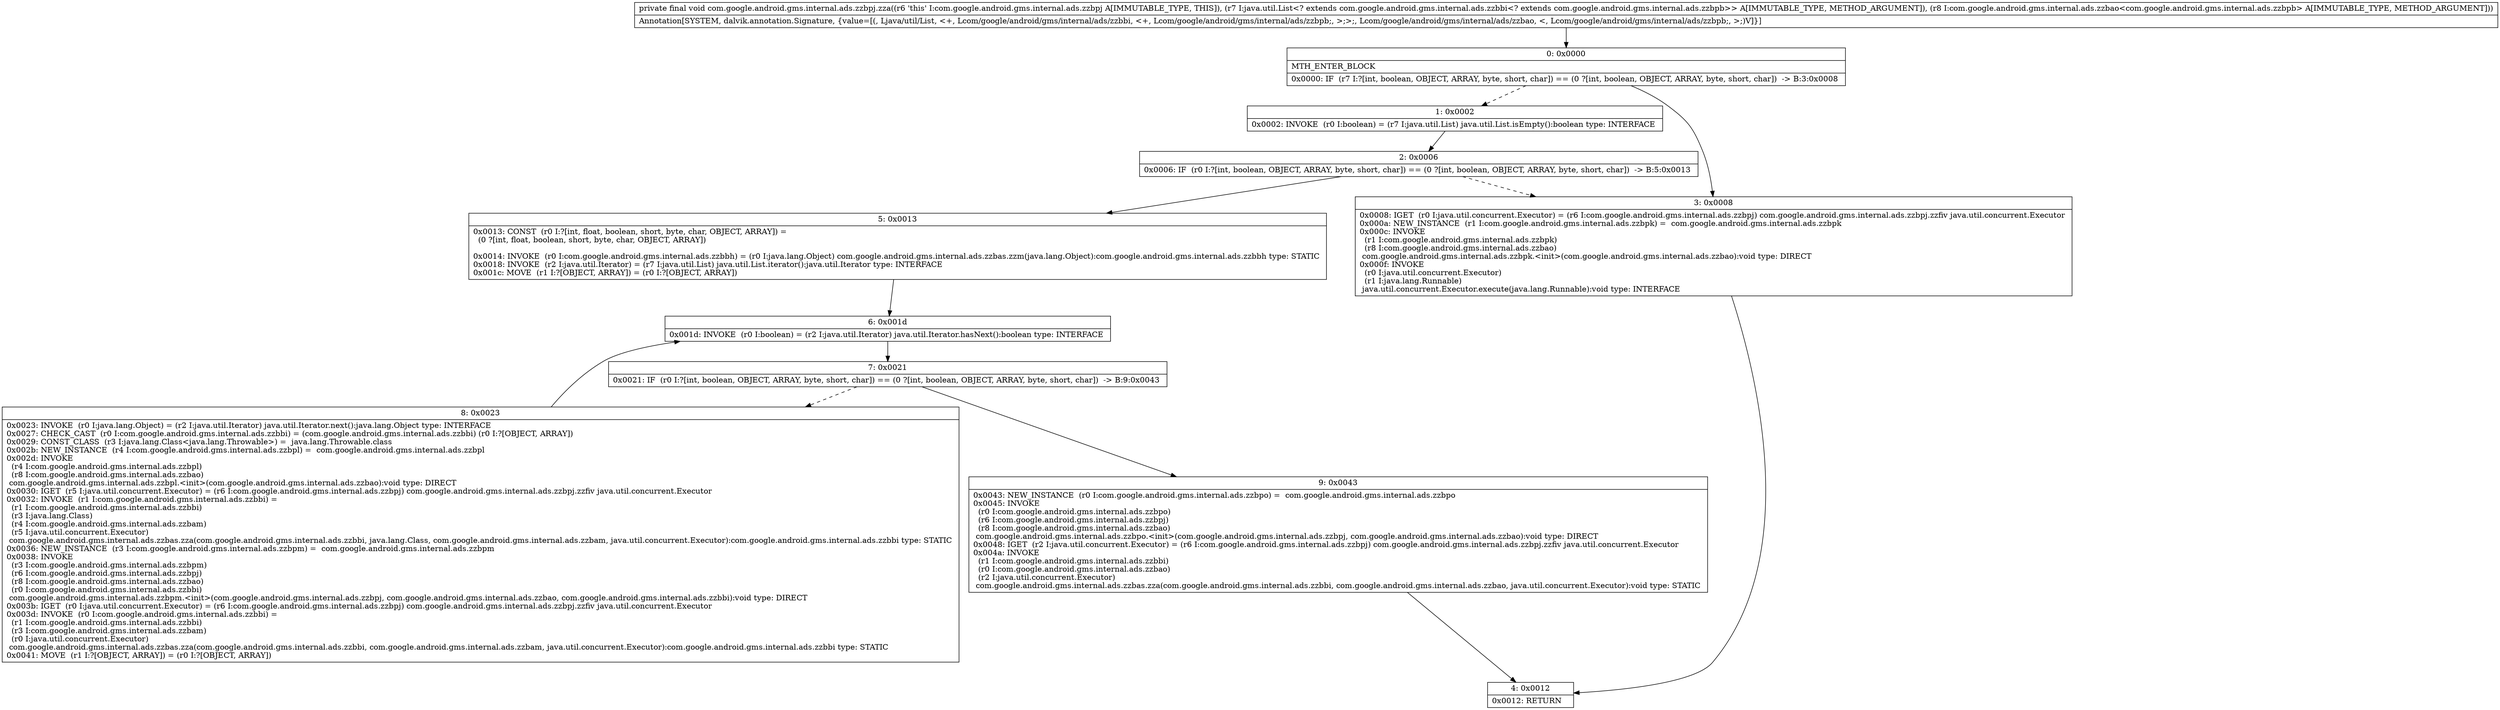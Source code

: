 digraph "CFG forcom.google.android.gms.internal.ads.zzbpj.zza(Ljava\/util\/List;Lcom\/google\/android\/gms\/internal\/ads\/zzbao;)V" {
Node_0 [shape=record,label="{0\:\ 0x0000|MTH_ENTER_BLOCK\l|0x0000: IF  (r7 I:?[int, boolean, OBJECT, ARRAY, byte, short, char]) == (0 ?[int, boolean, OBJECT, ARRAY, byte, short, char])  \-\> B:3:0x0008 \l}"];
Node_1 [shape=record,label="{1\:\ 0x0002|0x0002: INVOKE  (r0 I:boolean) = (r7 I:java.util.List) java.util.List.isEmpty():boolean type: INTERFACE \l}"];
Node_2 [shape=record,label="{2\:\ 0x0006|0x0006: IF  (r0 I:?[int, boolean, OBJECT, ARRAY, byte, short, char]) == (0 ?[int, boolean, OBJECT, ARRAY, byte, short, char])  \-\> B:5:0x0013 \l}"];
Node_3 [shape=record,label="{3\:\ 0x0008|0x0008: IGET  (r0 I:java.util.concurrent.Executor) = (r6 I:com.google.android.gms.internal.ads.zzbpj) com.google.android.gms.internal.ads.zzbpj.zzfiv java.util.concurrent.Executor \l0x000a: NEW_INSTANCE  (r1 I:com.google.android.gms.internal.ads.zzbpk) =  com.google.android.gms.internal.ads.zzbpk \l0x000c: INVOKE  \l  (r1 I:com.google.android.gms.internal.ads.zzbpk)\l  (r8 I:com.google.android.gms.internal.ads.zzbao)\l com.google.android.gms.internal.ads.zzbpk.\<init\>(com.google.android.gms.internal.ads.zzbao):void type: DIRECT \l0x000f: INVOKE  \l  (r0 I:java.util.concurrent.Executor)\l  (r1 I:java.lang.Runnable)\l java.util.concurrent.Executor.execute(java.lang.Runnable):void type: INTERFACE \l}"];
Node_4 [shape=record,label="{4\:\ 0x0012|0x0012: RETURN   \l}"];
Node_5 [shape=record,label="{5\:\ 0x0013|0x0013: CONST  (r0 I:?[int, float, boolean, short, byte, char, OBJECT, ARRAY]) = \l  (0 ?[int, float, boolean, short, byte, char, OBJECT, ARRAY])\l \l0x0014: INVOKE  (r0 I:com.google.android.gms.internal.ads.zzbbh) = (r0 I:java.lang.Object) com.google.android.gms.internal.ads.zzbas.zzm(java.lang.Object):com.google.android.gms.internal.ads.zzbbh type: STATIC \l0x0018: INVOKE  (r2 I:java.util.Iterator) = (r7 I:java.util.List) java.util.List.iterator():java.util.Iterator type: INTERFACE \l0x001c: MOVE  (r1 I:?[OBJECT, ARRAY]) = (r0 I:?[OBJECT, ARRAY]) \l}"];
Node_6 [shape=record,label="{6\:\ 0x001d|0x001d: INVOKE  (r0 I:boolean) = (r2 I:java.util.Iterator) java.util.Iterator.hasNext():boolean type: INTERFACE \l}"];
Node_7 [shape=record,label="{7\:\ 0x0021|0x0021: IF  (r0 I:?[int, boolean, OBJECT, ARRAY, byte, short, char]) == (0 ?[int, boolean, OBJECT, ARRAY, byte, short, char])  \-\> B:9:0x0043 \l}"];
Node_8 [shape=record,label="{8\:\ 0x0023|0x0023: INVOKE  (r0 I:java.lang.Object) = (r2 I:java.util.Iterator) java.util.Iterator.next():java.lang.Object type: INTERFACE \l0x0027: CHECK_CAST  (r0 I:com.google.android.gms.internal.ads.zzbbi) = (com.google.android.gms.internal.ads.zzbbi) (r0 I:?[OBJECT, ARRAY]) \l0x0029: CONST_CLASS  (r3 I:java.lang.Class\<java.lang.Throwable\>) =  java.lang.Throwable.class \l0x002b: NEW_INSTANCE  (r4 I:com.google.android.gms.internal.ads.zzbpl) =  com.google.android.gms.internal.ads.zzbpl \l0x002d: INVOKE  \l  (r4 I:com.google.android.gms.internal.ads.zzbpl)\l  (r8 I:com.google.android.gms.internal.ads.zzbao)\l com.google.android.gms.internal.ads.zzbpl.\<init\>(com.google.android.gms.internal.ads.zzbao):void type: DIRECT \l0x0030: IGET  (r5 I:java.util.concurrent.Executor) = (r6 I:com.google.android.gms.internal.ads.zzbpj) com.google.android.gms.internal.ads.zzbpj.zzfiv java.util.concurrent.Executor \l0x0032: INVOKE  (r1 I:com.google.android.gms.internal.ads.zzbbi) = \l  (r1 I:com.google.android.gms.internal.ads.zzbbi)\l  (r3 I:java.lang.Class)\l  (r4 I:com.google.android.gms.internal.ads.zzbam)\l  (r5 I:java.util.concurrent.Executor)\l com.google.android.gms.internal.ads.zzbas.zza(com.google.android.gms.internal.ads.zzbbi, java.lang.Class, com.google.android.gms.internal.ads.zzbam, java.util.concurrent.Executor):com.google.android.gms.internal.ads.zzbbi type: STATIC \l0x0036: NEW_INSTANCE  (r3 I:com.google.android.gms.internal.ads.zzbpm) =  com.google.android.gms.internal.ads.zzbpm \l0x0038: INVOKE  \l  (r3 I:com.google.android.gms.internal.ads.zzbpm)\l  (r6 I:com.google.android.gms.internal.ads.zzbpj)\l  (r8 I:com.google.android.gms.internal.ads.zzbao)\l  (r0 I:com.google.android.gms.internal.ads.zzbbi)\l com.google.android.gms.internal.ads.zzbpm.\<init\>(com.google.android.gms.internal.ads.zzbpj, com.google.android.gms.internal.ads.zzbao, com.google.android.gms.internal.ads.zzbbi):void type: DIRECT \l0x003b: IGET  (r0 I:java.util.concurrent.Executor) = (r6 I:com.google.android.gms.internal.ads.zzbpj) com.google.android.gms.internal.ads.zzbpj.zzfiv java.util.concurrent.Executor \l0x003d: INVOKE  (r0 I:com.google.android.gms.internal.ads.zzbbi) = \l  (r1 I:com.google.android.gms.internal.ads.zzbbi)\l  (r3 I:com.google.android.gms.internal.ads.zzbam)\l  (r0 I:java.util.concurrent.Executor)\l com.google.android.gms.internal.ads.zzbas.zza(com.google.android.gms.internal.ads.zzbbi, com.google.android.gms.internal.ads.zzbam, java.util.concurrent.Executor):com.google.android.gms.internal.ads.zzbbi type: STATIC \l0x0041: MOVE  (r1 I:?[OBJECT, ARRAY]) = (r0 I:?[OBJECT, ARRAY]) \l}"];
Node_9 [shape=record,label="{9\:\ 0x0043|0x0043: NEW_INSTANCE  (r0 I:com.google.android.gms.internal.ads.zzbpo) =  com.google.android.gms.internal.ads.zzbpo \l0x0045: INVOKE  \l  (r0 I:com.google.android.gms.internal.ads.zzbpo)\l  (r6 I:com.google.android.gms.internal.ads.zzbpj)\l  (r8 I:com.google.android.gms.internal.ads.zzbao)\l com.google.android.gms.internal.ads.zzbpo.\<init\>(com.google.android.gms.internal.ads.zzbpj, com.google.android.gms.internal.ads.zzbao):void type: DIRECT \l0x0048: IGET  (r2 I:java.util.concurrent.Executor) = (r6 I:com.google.android.gms.internal.ads.zzbpj) com.google.android.gms.internal.ads.zzbpj.zzfiv java.util.concurrent.Executor \l0x004a: INVOKE  \l  (r1 I:com.google.android.gms.internal.ads.zzbbi)\l  (r0 I:com.google.android.gms.internal.ads.zzbao)\l  (r2 I:java.util.concurrent.Executor)\l com.google.android.gms.internal.ads.zzbas.zza(com.google.android.gms.internal.ads.zzbbi, com.google.android.gms.internal.ads.zzbao, java.util.concurrent.Executor):void type: STATIC \l}"];
MethodNode[shape=record,label="{private final void com.google.android.gms.internal.ads.zzbpj.zza((r6 'this' I:com.google.android.gms.internal.ads.zzbpj A[IMMUTABLE_TYPE, THIS]), (r7 I:java.util.List\<? extends com.google.android.gms.internal.ads.zzbbi\<? extends com.google.android.gms.internal.ads.zzbpb\>\> A[IMMUTABLE_TYPE, METHOD_ARGUMENT]), (r8 I:com.google.android.gms.internal.ads.zzbao\<com.google.android.gms.internal.ads.zzbpb\> A[IMMUTABLE_TYPE, METHOD_ARGUMENT]))  | Annotation[SYSTEM, dalvik.annotation.Signature, \{value=[(, Ljava\/util\/List, \<+, Lcom\/google\/android\/gms\/internal\/ads\/zzbbi, \<+, Lcom\/google\/android\/gms\/internal\/ads\/zzbpb;, \>;\>;, Lcom\/google\/android\/gms\/internal\/ads\/zzbao, \<, Lcom\/google\/android\/gms\/internal\/ads\/zzbpb;, \>;)V]\}]\l}"];
MethodNode -> Node_0;
Node_0 -> Node_1[style=dashed];
Node_0 -> Node_3;
Node_1 -> Node_2;
Node_2 -> Node_3[style=dashed];
Node_2 -> Node_5;
Node_3 -> Node_4;
Node_5 -> Node_6;
Node_6 -> Node_7;
Node_7 -> Node_8[style=dashed];
Node_7 -> Node_9;
Node_8 -> Node_6;
Node_9 -> Node_4;
}

